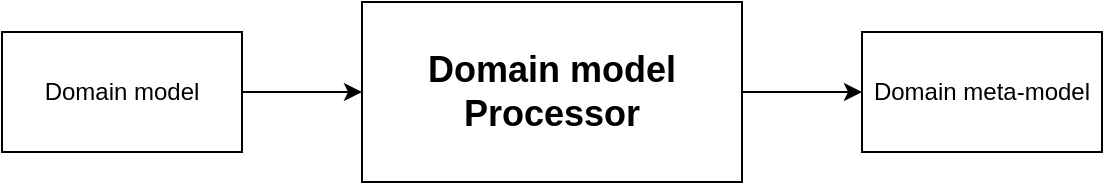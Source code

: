 <mxfile version="18.2.0" type="device"><diagram id="vdo9pazWM2ZmFtHikaBj" name="Page-1"><mxGraphModel dx="1418" dy="688" grid="1" gridSize="10" guides="1" tooltips="1" connect="1" arrows="1" fold="1" page="1" pageScale="1" pageWidth="850" pageHeight="1100" math="0" shadow="0"><root><mxCell id="0"/><mxCell id="1" parent="0"/><mxCell id="uz_3mEpomA6PO3EHywnF-4" style="edgeStyle=orthogonalEdgeStyle;rounded=0;orthogonalLoop=1;jettySize=auto;html=1;exitX=1;exitY=0.5;exitDx=0;exitDy=0;entryX=0;entryY=0.5;entryDx=0;entryDy=0;strokeWidth=1;" parent="1" source="uz_3mEpomA6PO3EHywnF-1" target="uz_3mEpomA6PO3EHywnF-2" edge="1"><mxGeometry relative="1" as="geometry"/></mxCell><mxCell id="uz_3mEpomA6PO3EHywnF-1" value="Domain model" style="rounded=0;whiteSpace=wrap;html=1;" parent="1" vertex="1"><mxGeometry x="130" y="240" width="120" height="60" as="geometry"/></mxCell><mxCell id="uz_3mEpomA6PO3EHywnF-5" style="edgeStyle=orthogonalEdgeStyle;rounded=0;orthogonalLoop=1;jettySize=auto;html=1;exitX=1;exitY=0.5;exitDx=0;exitDy=0;entryX=0;entryY=0.5;entryDx=0;entryDy=0;" parent="1" source="uz_3mEpomA6PO3EHywnF-2" target="uz_3mEpomA6PO3EHywnF-3" edge="1"><mxGeometry relative="1" as="geometry"/></mxCell><mxCell id="uz_3mEpomA6PO3EHywnF-2" value="&lt;b&gt;&lt;font style=&quot;font-size: 18px;&quot;&gt;Domain model Processor&lt;/font&gt;&lt;/b&gt;" style="rounded=0;whiteSpace=wrap;html=1;" parent="1" vertex="1"><mxGeometry x="310" y="225" width="190" height="90" as="geometry"/></mxCell><mxCell id="uz_3mEpomA6PO3EHywnF-3" value="Domain meta-model" style="rounded=0;whiteSpace=wrap;html=1;" parent="1" vertex="1"><mxGeometry x="560" y="240" width="120" height="60" as="geometry"/></mxCell></root></mxGraphModel></diagram></mxfile>